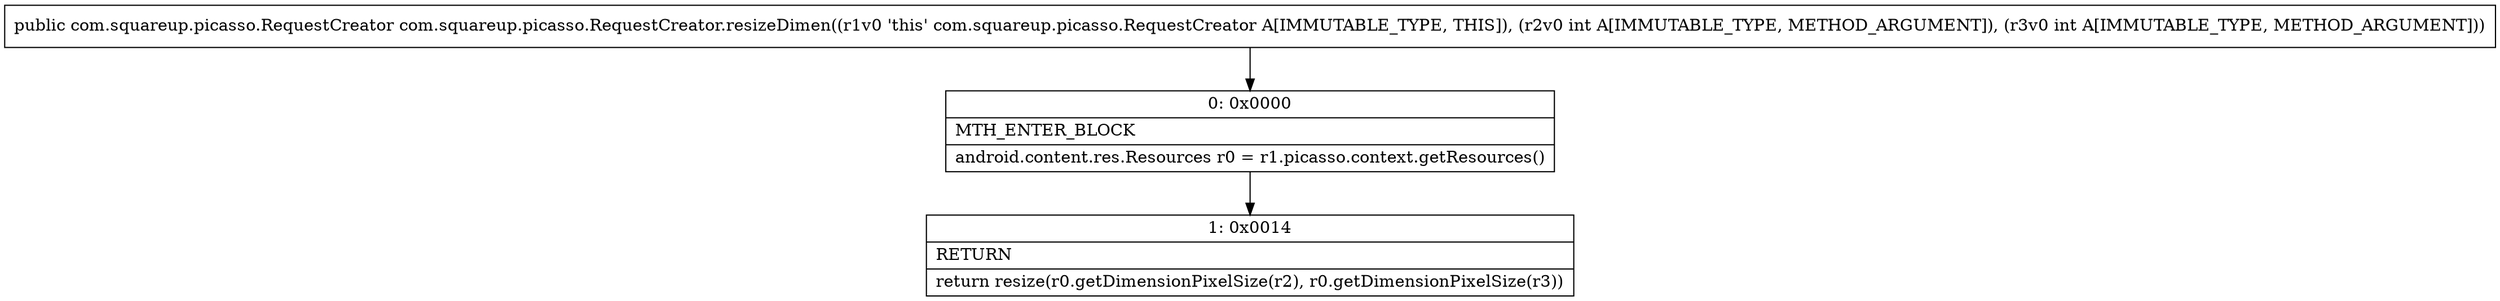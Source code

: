 digraph "CFG forcom.squareup.picasso.RequestCreator.resizeDimen(II)Lcom\/squareup\/picasso\/RequestCreator;" {
Node_0 [shape=record,label="{0\:\ 0x0000|MTH_ENTER_BLOCK\l|android.content.res.Resources r0 = r1.picasso.context.getResources()\l}"];
Node_1 [shape=record,label="{1\:\ 0x0014|RETURN\l|return resize(r0.getDimensionPixelSize(r2), r0.getDimensionPixelSize(r3))\l}"];
MethodNode[shape=record,label="{public com.squareup.picasso.RequestCreator com.squareup.picasso.RequestCreator.resizeDimen((r1v0 'this' com.squareup.picasso.RequestCreator A[IMMUTABLE_TYPE, THIS]), (r2v0 int A[IMMUTABLE_TYPE, METHOD_ARGUMENT]), (r3v0 int A[IMMUTABLE_TYPE, METHOD_ARGUMENT])) }"];
MethodNode -> Node_0;
Node_0 -> Node_1;
}

